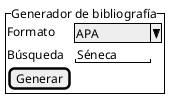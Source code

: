 @startuml
salt
{^"Generador de bibliografía"
{
  Formato                   | ^APA      ^
  Búsqueda                  | "Séneca   "
  [Generar]
  }
}

@enduml
